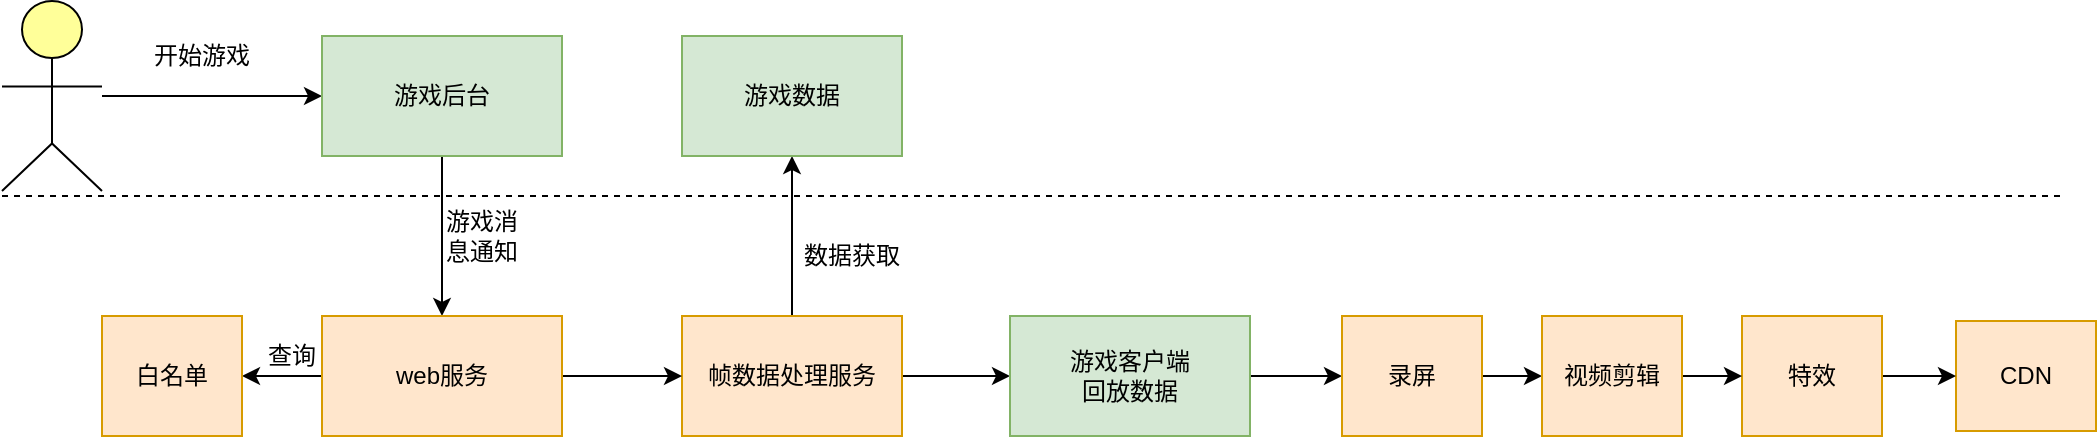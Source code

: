 <mxfile version="13.8.8" type="github">
  <diagram id="gCvyrY2m4uqeDe01h3Mi" name="Page-1">
    <mxGraphModel dx="2249" dy="713" grid="1" gridSize="10" guides="1" tooltips="1" connect="1" arrows="1" fold="1" page="1" pageScale="1" pageWidth="827" pageHeight="1169" math="0" shadow="0">
      <root>
        <mxCell id="0" />
        <mxCell id="1" parent="0" />
        <mxCell id="Z1k0xj3lT9rNJoiL3OVD-3" value="" style="edgeStyle=orthogonalEdgeStyle;rounded=0;orthogonalLoop=1;jettySize=auto;html=1;strokeColor=#000000;" edge="1" parent="1" source="Z1k0xj3lT9rNJoiL3OVD-4" target="Z1k0xj3lT9rNJoiL3OVD-9">
          <mxGeometry relative="1" as="geometry" />
        </mxCell>
        <mxCell id="Z1k0xj3lT9rNJoiL3OVD-4" value="" style="html=1;whiteSpace=wrap;fillColor=#ffff99;shape=mxgraph.archimate3.actor;fontSize=14;" vertex="1" parent="1">
          <mxGeometry x="-150" y="142.5" width="50" height="95" as="geometry" />
        </mxCell>
        <mxCell id="Z1k0xj3lT9rNJoiL3OVD-6" value="" style="edgeStyle=orthogonalEdgeStyle;rounded=0;orthogonalLoop=1;jettySize=auto;html=1;strokeColor=#000000;" edge="1" parent="1" source="Z1k0xj3lT9rNJoiL3OVD-7" target="Z1k0xj3lT9rNJoiL3OVD-29">
          <mxGeometry relative="1" as="geometry" />
        </mxCell>
        <mxCell id="Z1k0xj3lT9rNJoiL3OVD-36" style="edgeStyle=orthogonalEdgeStyle;rounded=0;orthogonalLoop=1;jettySize=auto;html=1;exitX=1;exitY=0.5;exitDx=0;exitDy=0;entryX=0;entryY=0.5;entryDx=0;entryDy=0;" edge="1" parent="1" source="Z1k0xj3lT9rNJoiL3OVD-7" target="Z1k0xj3lT9rNJoiL3OVD-12">
          <mxGeometry relative="1" as="geometry" />
        </mxCell>
        <mxCell id="Z1k0xj3lT9rNJoiL3OVD-7" value="帧数据处理服务" style="rounded=0;whiteSpace=wrap;html=1;fillColor=#ffe6cc;strokeColor=#d79b00;" vertex="1" parent="1">
          <mxGeometry x="190" y="300" width="110" height="60" as="geometry" />
        </mxCell>
        <mxCell id="Z1k0xj3lT9rNJoiL3OVD-8" style="edgeStyle=orthogonalEdgeStyle;rounded=0;orthogonalLoop=1;jettySize=auto;html=1;exitX=0.5;exitY=1;exitDx=0;exitDy=0;entryX=0.5;entryY=0;entryDx=0;entryDy=0;strokeColor=#000000;" edge="1" parent="1" source="Z1k0xj3lT9rNJoiL3OVD-9" target="Z1k0xj3lT9rNJoiL3OVD-21">
          <mxGeometry relative="1" as="geometry" />
        </mxCell>
        <mxCell id="Z1k0xj3lT9rNJoiL3OVD-9" value="游戏后台" style="rounded=0;whiteSpace=wrap;html=1;fillColor=#d5e8d4;strokeColor=#82b366;" vertex="1" parent="1">
          <mxGeometry x="10" y="160" width="120" height="60" as="geometry" />
        </mxCell>
        <mxCell id="Z1k0xj3lT9rNJoiL3OVD-37" value="" style="edgeStyle=orthogonalEdgeStyle;rounded=0;orthogonalLoop=1;jettySize=auto;html=1;" edge="1" parent="1" source="Z1k0xj3lT9rNJoiL3OVD-12" target="Z1k0xj3lT9rNJoiL3OVD-13">
          <mxGeometry relative="1" as="geometry" />
        </mxCell>
        <mxCell id="Z1k0xj3lT9rNJoiL3OVD-12" value="游戏客户端&lt;br&gt;回放数据" style="rounded=0;whiteSpace=wrap;html=1;fillColor=#d5e8d4;strokeColor=#82b366;" vertex="1" parent="1">
          <mxGeometry x="354" y="300" width="120" height="60" as="geometry" />
        </mxCell>
        <mxCell id="Z1k0xj3lT9rNJoiL3OVD-40" value="" style="edgeStyle=orthogonalEdgeStyle;rounded=0;orthogonalLoop=1;jettySize=auto;html=1;" edge="1" parent="1" source="Z1k0xj3lT9rNJoiL3OVD-13" target="Z1k0xj3lT9rNJoiL3OVD-39">
          <mxGeometry relative="1" as="geometry" />
        </mxCell>
        <mxCell id="Z1k0xj3lT9rNJoiL3OVD-13" value="录屏" style="rounded=0;whiteSpace=wrap;html=1;fillColor=#ffe6cc;strokeColor=#d79b00;" vertex="1" parent="1">
          <mxGeometry x="520" y="300" width="70" height="60" as="geometry" />
        </mxCell>
        <mxCell id="Z1k0xj3lT9rNJoiL3OVD-17" value="CDN" style="rounded=0;whiteSpace=wrap;html=1;fillColor=#ffe6cc;strokeColor=#d79b00;" vertex="1" parent="1">
          <mxGeometry x="827" y="302.5" width="70" height="55" as="geometry" />
        </mxCell>
        <mxCell id="Z1k0xj3lT9rNJoiL3OVD-19" value="" style="edgeStyle=orthogonalEdgeStyle;rounded=0;orthogonalLoop=1;jettySize=auto;html=1;strokeColor=#000000;" edge="1" parent="1" source="Z1k0xj3lT9rNJoiL3OVD-21" target="Z1k0xj3lT9rNJoiL3OVD-7">
          <mxGeometry relative="1" as="geometry" />
        </mxCell>
        <mxCell id="Z1k0xj3lT9rNJoiL3OVD-20" value="" style="edgeStyle=orthogonalEdgeStyle;rounded=0;orthogonalLoop=1;jettySize=auto;html=1;strokeColor=#000000;" edge="1" parent="1" source="Z1k0xj3lT9rNJoiL3OVD-21" target="Z1k0xj3lT9rNJoiL3OVD-22">
          <mxGeometry relative="1" as="geometry" />
        </mxCell>
        <mxCell id="Z1k0xj3lT9rNJoiL3OVD-21" value="web服务" style="rounded=0;whiteSpace=wrap;html=1;fillColor=#ffe6cc;strokeColor=#d79b00;" vertex="1" parent="1">
          <mxGeometry x="10" y="300" width="120" height="60" as="geometry" />
        </mxCell>
        <mxCell id="Z1k0xj3lT9rNJoiL3OVD-22" value="白名单" style="rounded=0;whiteSpace=wrap;html=1;fillColor=#ffe6cc;strokeColor=#d79b00;" vertex="1" parent="1">
          <mxGeometry x="-100" y="300" width="70" height="60" as="geometry" />
        </mxCell>
        <mxCell id="Z1k0xj3lT9rNJoiL3OVD-25" value="开始游戏" style="text;html=1;strokeColor=none;fillColor=none;align=center;verticalAlign=middle;whiteSpace=wrap;rounded=0;" vertex="1" parent="1">
          <mxGeometry x="-80" y="160" width="60" height="20" as="geometry" />
        </mxCell>
        <mxCell id="Z1k0xj3lT9rNJoiL3OVD-26" value="游戏消息通知" style="text;html=1;strokeColor=none;fillColor=none;align=center;verticalAlign=middle;whiteSpace=wrap;rounded=0;" vertex="1" parent="1">
          <mxGeometry x="70" y="240" width="40" height="40" as="geometry" />
        </mxCell>
        <mxCell id="Z1k0xj3lT9rNJoiL3OVD-28" value="查询" style="text;html=1;strokeColor=none;fillColor=none;align=center;verticalAlign=middle;whiteSpace=wrap;rounded=0;" vertex="1" parent="1">
          <mxGeometry x="-50" y="310" width="90" height="20" as="geometry" />
        </mxCell>
        <mxCell id="Z1k0xj3lT9rNJoiL3OVD-29" value="游戏数据" style="rounded=0;whiteSpace=wrap;html=1;fillColor=#d5e8d4;strokeColor=#82b366;" vertex="1" parent="1">
          <mxGeometry x="190" y="160" width="110" height="60" as="geometry" />
        </mxCell>
        <mxCell id="Z1k0xj3lT9rNJoiL3OVD-30" value="" style="endArrow=none;html=1;strokeColor=#000000;dashed=1;" edge="1" parent="1">
          <mxGeometry width="50" height="50" relative="1" as="geometry">
            <mxPoint x="-150" y="240" as="sourcePoint" />
            <mxPoint x="880" y="240" as="targetPoint" />
          </mxGeometry>
        </mxCell>
        <mxCell id="Z1k0xj3lT9rNJoiL3OVD-42" value="" style="edgeStyle=orthogonalEdgeStyle;rounded=0;orthogonalLoop=1;jettySize=auto;html=1;" edge="1" parent="1" source="Z1k0xj3lT9rNJoiL3OVD-38" target="Z1k0xj3lT9rNJoiL3OVD-17">
          <mxGeometry relative="1" as="geometry" />
        </mxCell>
        <mxCell id="Z1k0xj3lT9rNJoiL3OVD-38" value="特效" style="rounded=0;whiteSpace=wrap;html=1;fillColor=#ffe6cc;strokeColor=#d79b00;" vertex="1" parent="1">
          <mxGeometry x="720" y="300" width="70" height="60" as="geometry" />
        </mxCell>
        <mxCell id="Z1k0xj3lT9rNJoiL3OVD-41" value="" style="edgeStyle=orthogonalEdgeStyle;rounded=0;orthogonalLoop=1;jettySize=auto;html=1;" edge="1" parent="1" source="Z1k0xj3lT9rNJoiL3OVD-39" target="Z1k0xj3lT9rNJoiL3OVD-38">
          <mxGeometry relative="1" as="geometry" />
        </mxCell>
        <mxCell id="Z1k0xj3lT9rNJoiL3OVD-39" value="视频剪辑" style="rounded=0;whiteSpace=wrap;html=1;fillColor=#ffe6cc;strokeColor=#d79b00;" vertex="1" parent="1">
          <mxGeometry x="620" y="300" width="70" height="60" as="geometry" />
        </mxCell>
        <mxCell id="Z1k0xj3lT9rNJoiL3OVD-43" value="数据获取" style="text;html=1;strokeColor=none;fillColor=none;align=center;verticalAlign=middle;whiteSpace=wrap;rounded=0;" vertex="1" parent="1">
          <mxGeometry x="250" y="250" width="50" height="40" as="geometry" />
        </mxCell>
      </root>
    </mxGraphModel>
  </diagram>
</mxfile>
